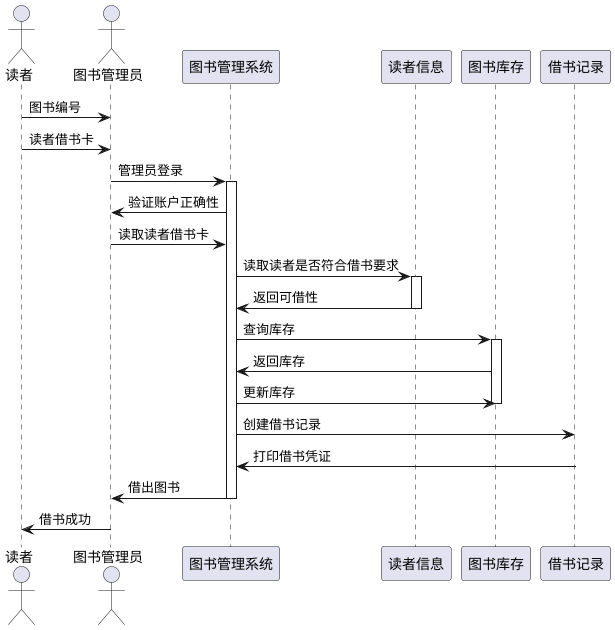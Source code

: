 @startuml
actor 读者
actor 图书管理员
participant "图书管理系统" as A
participant "读者信息" as B
participant "图书库存" as C
participant "借书记录" as D

读者->图书管理员 :图书编号
读者->图书管理员 :读者借书卡
图书管理员 -> A: 管理员登录
activate A
A->图书管理员:验证账户正确性
图书管理员 -> A: 读取读者借书卡
A -> B: 读取读者是否符合借书要求
activate B
B -> A: 返回可借性
deactivate B
A -> C: 查询库存
activate C
C-> A: 返回库存
A -> C: 更新库存
deactivate C
A -> D: 创建借书记录
D -> A:打印借书凭证
deactivate D
A -> 图书管理员: 借出图书
deactivate A
图书管理员->读者:借书成功

@enduml
